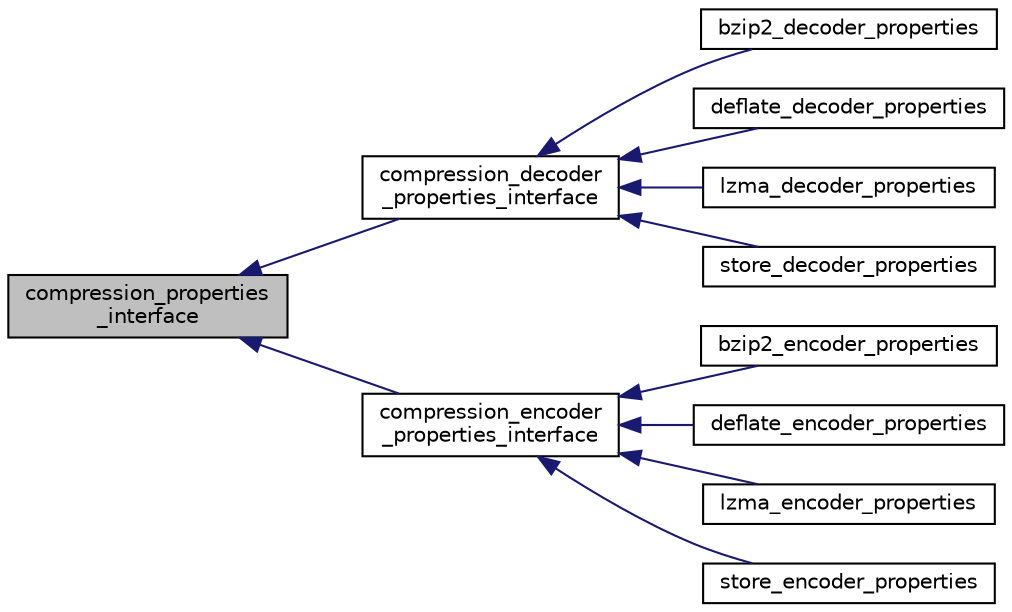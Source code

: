 digraph "compression_properties_interface"
{
 // LATEX_PDF_SIZE
  edge [fontname="Helvetica",fontsize="10",labelfontname="Helvetica",labelfontsize="10"];
  node [fontname="Helvetica",fontsize="10",shape=record];
  rankdir="LR";
  Node1 [label="compression_properties\l_interface",height=0.2,width=0.4,color="black", fillcolor="grey75", style="filled", fontcolor="black",tooltip=" "];
  Node1 -> Node2 [dir="back",color="midnightblue",fontsize="10",style="solid",fontname="Helvetica"];
  Node2 [label="compression_decoder\l_properties_interface",height=0.2,width=0.4,color="black", fillcolor="white", style="filled",URL="$structcompression__decoder__properties__interface.html",tooltip=" "];
  Node2 -> Node3 [dir="back",color="midnightblue",fontsize="10",style="solid",fontname="Helvetica"];
  Node3 [label="bzip2_decoder_properties",height=0.2,width=0.4,color="black", fillcolor="white", style="filled",URL="$structbzip2__decoder__properties.html",tooltip=" "];
  Node2 -> Node4 [dir="back",color="midnightblue",fontsize="10",style="solid",fontname="Helvetica"];
  Node4 [label="deflate_decoder_properties",height=0.2,width=0.4,color="black", fillcolor="white", style="filled",URL="$structdeflate__decoder__properties.html",tooltip=" "];
  Node2 -> Node5 [dir="back",color="midnightblue",fontsize="10",style="solid",fontname="Helvetica"];
  Node5 [label="lzma_decoder_properties",height=0.2,width=0.4,color="black", fillcolor="white", style="filled",URL="$structlzma__decoder__properties.html",tooltip=" "];
  Node2 -> Node6 [dir="back",color="midnightblue",fontsize="10",style="solid",fontname="Helvetica"];
  Node6 [label="store_decoder_properties",height=0.2,width=0.4,color="black", fillcolor="white", style="filled",URL="$structstore__decoder__properties.html",tooltip=" "];
  Node1 -> Node7 [dir="back",color="midnightblue",fontsize="10",style="solid",fontname="Helvetica"];
  Node7 [label="compression_encoder\l_properties_interface",height=0.2,width=0.4,color="black", fillcolor="white", style="filled",URL="$structcompression__encoder__properties__interface.html",tooltip=" "];
  Node7 -> Node8 [dir="back",color="midnightblue",fontsize="10",style="solid",fontname="Helvetica"];
  Node8 [label="bzip2_encoder_properties",height=0.2,width=0.4,color="black", fillcolor="white", style="filled",URL="$structbzip2__encoder__properties.html",tooltip=" "];
  Node7 -> Node9 [dir="back",color="midnightblue",fontsize="10",style="solid",fontname="Helvetica"];
  Node9 [label="deflate_encoder_properties",height=0.2,width=0.4,color="black", fillcolor="white", style="filled",URL="$structdeflate__encoder__properties.html",tooltip=" "];
  Node7 -> Node10 [dir="back",color="midnightblue",fontsize="10",style="solid",fontname="Helvetica"];
  Node10 [label="lzma_encoder_properties",height=0.2,width=0.4,color="black", fillcolor="white", style="filled",URL="$structlzma__encoder__properties.html",tooltip=" "];
  Node7 -> Node11 [dir="back",color="midnightblue",fontsize="10",style="solid",fontname="Helvetica"];
  Node11 [label="store_encoder_properties",height=0.2,width=0.4,color="black", fillcolor="white", style="filled",URL="$structstore__encoder__properties.html",tooltip=" "];
}
